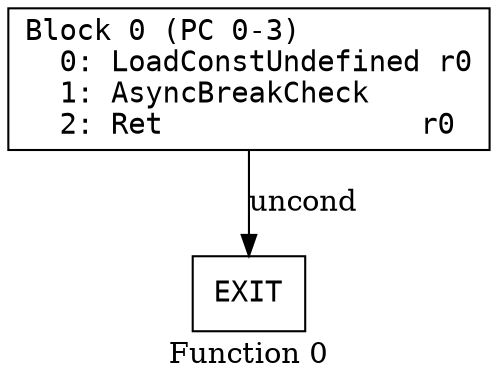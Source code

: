 // Function 0 from cjs-show-source
// Generated from data/cjs-show-source.dot

digraph {
  rankdir=TB;
  node [shape=box, fontname="monospace"];

  label = "Function 0";
  style = filled;
  color = lightgrey;

  f0_n0 [ label = "Block 0 (PC 0-3)\l  0: LoadConstUndefined r0\l  1: AsyncBreakCheck   \l  2: Ret               r0\l" ]
  f0_n1 [ label = "EXIT" ]

  f0_n0 -> f0_n1 [label="uncond"]
}
